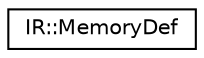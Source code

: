 digraph "Graphical Class Hierarchy"
{
  edge [fontname="Helvetica",fontsize="10",labelfontname="Helvetica",labelfontsize="10"];
  node [fontname="Helvetica",fontsize="10",shape=record];
  rankdir="LR";
  Node0 [label="IR::MemoryDef",height=0.2,width=0.4,color="black", fillcolor="white", style="filled",URL="$struct_i_r_1_1_memory_def.html"];
}
